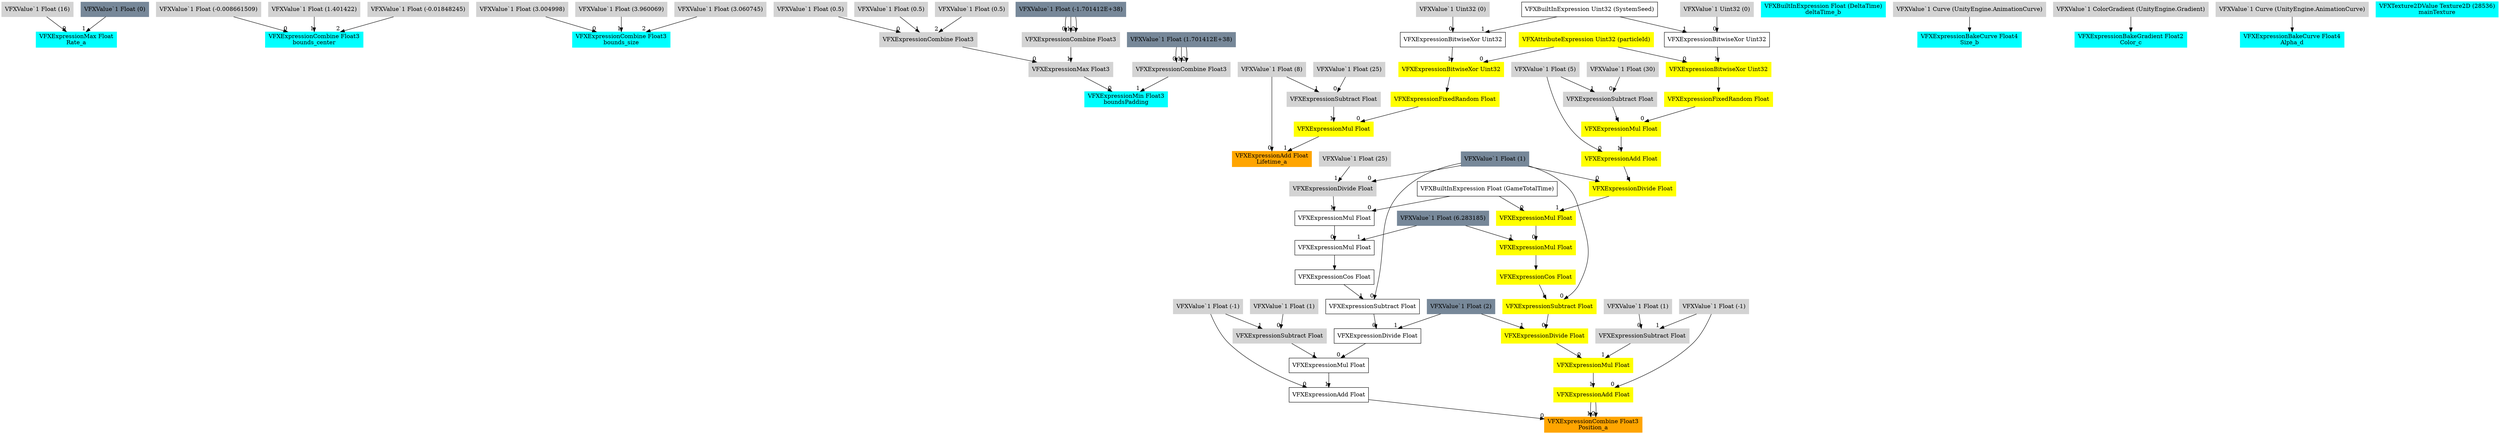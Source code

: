digraph G {
node0 [shape="box" color="cyan" style="filled" label="VFXExpressionMax Float
Rate_a"]
node1 [shape="box" color="lightgray" style="filled" label="VFXValue`1 Float (16)"]
node2 [shape="box" color="lightslategray" style="filled" label="VFXValue`1 Float (0)"]
node3 [shape="box" color="cyan" style="filled" label="VFXExpressionCombine Float3
bounds_center"]
node4 [shape="box" color="lightgray" style="filled" label="VFXValue`1 Float (-0.008661509)"]
node5 [shape="box" color="lightgray" style="filled" label="VFXValue`1 Float (1.401422)"]
node6 [shape="box" color="lightgray" style="filled" label="VFXValue`1 Float (-0.01848245)"]
node7 [shape="box" color="cyan" style="filled" label="VFXExpressionCombine Float3
bounds_size"]
node8 [shape="box" color="lightgray" style="filled" label="VFXValue`1 Float (3.004998)"]
node9 [shape="box" color="lightgray" style="filled" label="VFXValue`1 Float (3.960069)"]
node10 [shape="box" color="lightgray" style="filled" label="VFXValue`1 Float (3.060745)"]
node11 [shape="box" color="cyan" style="filled" label="VFXExpressionMin Float3
boundsPadding"]
node12 [shape="box" color="lightgray" style="filled" label="VFXExpressionMax Float3"]
node13 [shape="box" color="lightgray" style="filled" label="VFXExpressionCombine Float3"]
node14 [shape="box" color="lightgray" style="filled" label="VFXValue`1 Float (0.5)"]
node15 [shape="box" color="lightgray" style="filled" label="VFXValue`1 Float (0.5)"]
node16 [shape="box" color="lightgray" style="filled" label="VFXValue`1 Float (0.5)"]
node17 [shape="box" color="lightgray" style="filled" label="VFXExpressionCombine Float3"]
node18 [shape="box" color="lightslategray" style="filled" label="VFXValue`1 Float (-1.701412E+38)"]
node19 [shape="box" color="lightgray" style="filled" label="VFXExpressionCombine Float3"]
node20 [shape="box" color="lightslategray" style="filled" label="VFXValue`1 Float (1.701412E+38)"]
node21 [shape="box" color="orange" style="filled" label="VFXExpressionAdd Float
Lifetime_a"]
node22 [shape="box" color="lightgray" style="filled" label="VFXValue`1 Float (8)"]
node23 [shape="box" color="yellow" style="filled" label="VFXExpressionMul Float"]
node24 [shape="box" color="yellow" style="filled" label="VFXExpressionFixedRandom Float"]
node25 [shape="box" color="yellow" style="filled" label="VFXExpressionBitwiseXor Uint32"]
node26 [shape="box" color="yellow" style="filled" label="VFXAttributeExpression Uint32 (particleId)"]
node27 [shape="box" label="VFXExpressionBitwiseXor Uint32"]
node28 [shape="box" color="lightgray" style="filled" label="VFXValue`1 Uint32 (0)"]
node29 [shape="box" label="VFXBuiltInExpression Uint32 (SystemSeed)"]
node30 [shape="box" color="lightgray" style="filled" label="VFXExpressionSubtract Float"]
node31 [shape="box" color="lightgray" style="filled" label="VFXValue`1 Float (25)"]
node32 [shape="box" color="orange" style="filled" label="VFXExpressionCombine Float3
Position_a"]
node33 [shape="box" label="VFXExpressionAdd Float"]
node34 [shape="box" color="lightgray" style="filled" label="VFXValue`1 Float (-1)"]
node35 [shape="box" label="VFXExpressionMul Float"]
node36 [shape="box" label="VFXExpressionDivide Float"]
node37 [shape="box" label="VFXExpressionSubtract Float"]
node38 [shape="box" color="lightslategray" style="filled" label="VFXValue`1 Float (1)"]
node39 [shape="box" label="VFXExpressionCos Float"]
node40 [shape="box" label="VFXExpressionMul Float"]
node41 [shape="box" label="VFXExpressionMul Float"]
node42 [shape="box" label="VFXBuiltInExpression Float (GameTotalTime)"]
node43 [shape="box" color="lightgray" style="filled" label="VFXExpressionDivide Float"]
node44 [shape="box" color="lightgray" style="filled" label="VFXValue`1 Float (25)"]
node45 [shape="box" color="lightslategray" style="filled" label="VFXValue`1 Float (6.283185)"]
node46 [shape="box" color="lightslategray" style="filled" label="VFXValue`1 Float (2)"]
node47 [shape="box" color="lightgray" style="filled" label="VFXExpressionSubtract Float"]
node48 [shape="box" color="lightgray" style="filled" label="VFXValue`1 Float (1)"]
node49 [shape="box" color="yellow" style="filled" label="VFXExpressionAdd Float"]
node50 [shape="box" color="lightgray" style="filled" label="VFXValue`1 Float (-1)"]
node51 [shape="box" color="yellow" style="filled" label="VFXExpressionMul Float"]
node52 [shape="box" color="yellow" style="filled" label="VFXExpressionDivide Float"]
node53 [shape="box" color="yellow" style="filled" label="VFXExpressionSubtract Float"]
node54 [shape="box" color="yellow" style="filled" label="VFXExpressionCos Float"]
node55 [shape="box" color="yellow" style="filled" label="VFXExpressionMul Float"]
node56 [shape="box" color="yellow" style="filled" label="VFXExpressionMul Float"]
node57 [shape="box" color="yellow" style="filled" label="VFXExpressionDivide Float"]
node58 [shape="box" color="yellow" style="filled" label="VFXExpressionAdd Float"]
node59 [shape="box" color="lightgray" style="filled" label="VFXValue`1 Float (5)"]
node60 [shape="box" color="yellow" style="filled" label="VFXExpressionMul Float"]
node61 [shape="box" color="yellow" style="filled" label="VFXExpressionFixedRandom Float"]
node62 [shape="box" color="yellow" style="filled" label="VFXExpressionBitwiseXor Uint32"]
node63 [shape="box" label="VFXExpressionBitwiseXor Uint32"]
node64 [shape="box" color="lightgray" style="filled" label="VFXValue`1 Uint32 (0)"]
node65 [shape="box" color="lightgray" style="filled" label="VFXExpressionSubtract Float"]
node66 [shape="box" color="lightgray" style="filled" label="VFXValue`1 Float (30)"]
node67 [shape="box" color="lightgray" style="filled" label="VFXExpressionSubtract Float"]
node68 [shape="box" color="lightgray" style="filled" label="VFXValue`1 Float (1)"]
node69 [shape="box" color="cyan" style="filled" label="VFXBuiltInExpression Float (DeltaTime)
deltaTime_b"]
node70 [shape="box" color="cyan" style="filled" label="VFXExpressionBakeCurve Float4
Size_b"]
node71 [shape="box" color="lightgray" style="filled" label="VFXValue`1 Curve (UnityEngine.AnimationCurve)"]
node72 [shape="box" color="cyan" style="filled" label="VFXExpressionBakeGradient Float2
Color_c"]
node73 [shape="box" color="lightgray" style="filled" label="VFXValue`1 ColorGradient (UnityEngine.Gradient)"]
node74 [shape="box" color="cyan" style="filled" label="VFXExpressionBakeCurve Float4
Alpha_d"]
node75 [shape="box" color="lightgray" style="filled" label="VFXValue`1 Curve (UnityEngine.AnimationCurve)"]
node76 [shape="box" color="cyan" style="filled" label="VFXTexture2DValue Texture2D (28536)
mainTexture"]
node1 -> node0 [headlabel="0"]
node2 -> node0 [headlabel="1"]
node4 -> node3 [headlabel="0"]
node5 -> node3 [headlabel="1"]
node6 -> node3 [headlabel="2"]
node8 -> node7 [headlabel="0"]
node9 -> node7 [headlabel="1"]
node10 -> node7 [headlabel="2"]
node12 -> node11 [headlabel="0"]
node19 -> node11 [headlabel="1"]
node13 -> node12 [headlabel="0"]
node17 -> node12 [headlabel="1"]
node14 -> node13 [headlabel="0"]
node15 -> node13 [headlabel="1"]
node16 -> node13 [headlabel="2"]
node18 -> node17 [headlabel="0"]
node18 -> node17 [headlabel="1"]
node18 -> node17 [headlabel="2"]
node20 -> node19 [headlabel="0"]
node20 -> node19 [headlabel="1"]
node20 -> node19 [headlabel="2"]
node22 -> node21 [headlabel="0"]
node23 -> node21 [headlabel="1"]
node24 -> node23 [headlabel="0"]
node30 -> node23 [headlabel="1"]
node25 -> node24 
node26 -> node25 [headlabel="0"]
node27 -> node25 [headlabel="1"]
node28 -> node27 [headlabel="0"]
node29 -> node27 [headlabel="1"]
node31 -> node30 [headlabel="0"]
node22 -> node30 [headlabel="1"]
node33 -> node32 [headlabel="0"]
node49 -> node32 [headlabel="1"]
node49 -> node32 [headlabel="2"]
node34 -> node33 [headlabel="0"]
node35 -> node33 [headlabel="1"]
node36 -> node35 [headlabel="0"]
node47 -> node35 [headlabel="1"]
node37 -> node36 [headlabel="0"]
node46 -> node36 [headlabel="1"]
node38 -> node37 [headlabel="0"]
node39 -> node37 [headlabel="1"]
node40 -> node39 
node41 -> node40 [headlabel="0"]
node45 -> node40 [headlabel="1"]
node42 -> node41 [headlabel="0"]
node43 -> node41 [headlabel="1"]
node38 -> node43 [headlabel="0"]
node44 -> node43 [headlabel="1"]
node48 -> node47 [headlabel="0"]
node34 -> node47 [headlabel="1"]
node50 -> node49 [headlabel="0"]
node51 -> node49 [headlabel="1"]
node52 -> node51 [headlabel="0"]
node67 -> node51 [headlabel="1"]
node53 -> node52 [headlabel="0"]
node46 -> node52 [headlabel="1"]
node38 -> node53 [headlabel="0"]
node54 -> node53 [headlabel="1"]
node55 -> node54 
node56 -> node55 [headlabel="0"]
node45 -> node55 [headlabel="1"]
node42 -> node56 [headlabel="0"]
node57 -> node56 [headlabel="1"]
node38 -> node57 [headlabel="0"]
node58 -> node57 [headlabel="1"]
node59 -> node58 [headlabel="0"]
node60 -> node58 [headlabel="1"]
node61 -> node60 [headlabel="0"]
node65 -> node60 [headlabel="1"]
node62 -> node61 
node26 -> node62 [headlabel="0"]
node63 -> node62 [headlabel="1"]
node64 -> node63 [headlabel="0"]
node29 -> node63 [headlabel="1"]
node66 -> node65 [headlabel="0"]
node59 -> node65 [headlabel="1"]
node68 -> node67 [headlabel="0"]
node50 -> node67 [headlabel="1"]
node71 -> node70 
node73 -> node72 
node75 -> node74 
}
